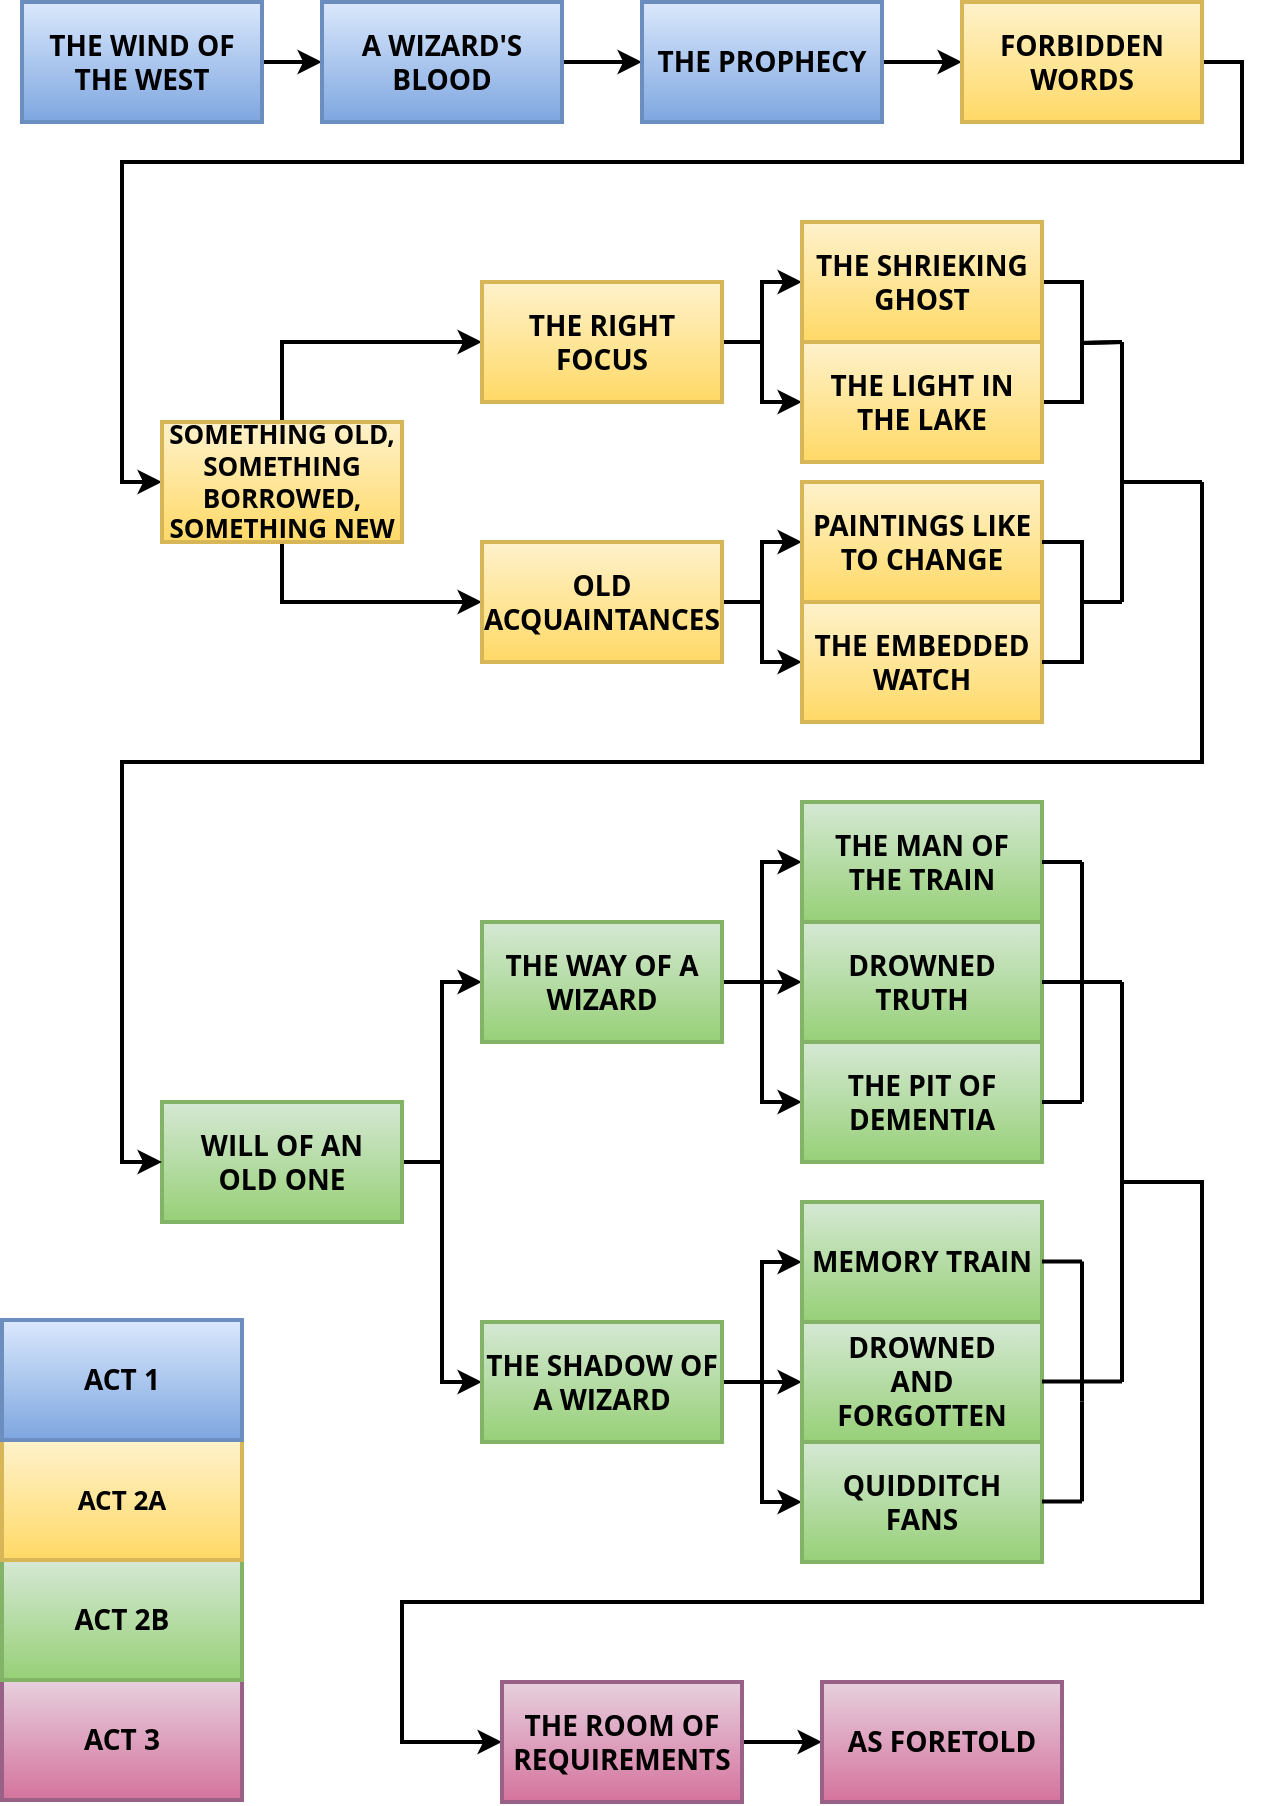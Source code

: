 <mxfile version="13.10.4" type="device"><diagram id="JGCUYR5OG9G4-zj4IdAS" name="Page-1"><mxGraphModel dx="1240" dy="689" grid="1" gridSize="10" guides="1" tooltips="1" connect="1" arrows="1" fold="1" page="1" pageScale="1" pageWidth="1100" pageHeight="1700" math="0" shadow="0"><root><mxCell id="0"/><mxCell id="1" parent="0"/><mxCell id="0AErp8EZHtYj6ACDeIm1-27" style="edgeStyle=orthogonalEdgeStyle;rounded=0;orthogonalLoop=1;jettySize=auto;html=1;exitX=1;exitY=0.5;exitDx=0;exitDy=0;entryX=0;entryY=0.5;entryDx=0;entryDy=0;strokeWidth=2;" parent="1" source="0AErp8EZHtYj6ACDeIm1-1" target="0AErp8EZHtYj6ACDeIm1-5" edge="1"><mxGeometry relative="1" as="geometry"/></mxCell><mxCell id="0AErp8EZHtYj6ACDeIm1-1" value="&lt;font face=&quot;Open Sans&quot; size=&quot;1&quot;&gt;&lt;b style=&quot;font-size: 14px&quot;&gt;THE WIND OF THE WEST&lt;/b&gt;&lt;/font&gt;" style="rounded=0;whiteSpace=wrap;html=1;strokeWidth=2;gradientColor=#7ea6e0;fillColor=#dae8fc;strokeColor=#6c8ebf;" parent="1" vertex="1"><mxGeometry x="50" y="1" width="120" height="60" as="geometry"/></mxCell><mxCell id="0AErp8EZHtYj6ACDeIm1-28" style="edgeStyle=orthogonalEdgeStyle;rounded=0;orthogonalLoop=1;jettySize=auto;html=1;exitX=1;exitY=0.5;exitDx=0;exitDy=0;entryX=0;entryY=0.5;entryDx=0;entryDy=0;strokeWidth=2;" parent="1" source="0AErp8EZHtYj6ACDeIm1-5" target="0AErp8EZHtYj6ACDeIm1-6" edge="1"><mxGeometry relative="1" as="geometry"/></mxCell><mxCell id="0AErp8EZHtYj6ACDeIm1-5" value="&lt;font face=&quot;Open Sans&quot; size=&quot;1&quot;&gt;&lt;b style=&quot;font-size: 14px&quot;&gt;A WIZARD'S BLOOD&lt;/b&gt;&lt;/font&gt;" style="rounded=0;whiteSpace=wrap;html=1;strokeWidth=2;gradientColor=#7ea6e0;fillColor=#dae8fc;strokeColor=#6c8ebf;" parent="1" vertex="1"><mxGeometry x="200" y="1" width="120" height="60" as="geometry"/></mxCell><mxCell id="0AErp8EZHtYj6ACDeIm1-29" style="edgeStyle=orthogonalEdgeStyle;rounded=0;orthogonalLoop=1;jettySize=auto;html=1;exitX=1;exitY=0.5;exitDx=0;exitDy=0;entryX=0;entryY=0.5;entryDx=0;entryDy=0;strokeWidth=2;" parent="1" source="0AErp8EZHtYj6ACDeIm1-6" target="0AErp8EZHtYj6ACDeIm1-7" edge="1"><mxGeometry relative="1" as="geometry"/></mxCell><mxCell id="0AErp8EZHtYj6ACDeIm1-6" value="&lt;font face=&quot;Open Sans&quot;&gt;&lt;span style=&quot;font-size: 14px&quot;&gt;&lt;b&gt;THE PROPHECY&lt;br&gt;&lt;/b&gt;&lt;/span&gt;&lt;/font&gt;" style="rounded=0;whiteSpace=wrap;html=1;strokeWidth=2;gradientColor=#7ea6e0;fillColor=#dae8fc;strokeColor=#6c8ebf;" parent="1" vertex="1"><mxGeometry x="360" y="1" width="120" height="60" as="geometry"/></mxCell><mxCell id="0AErp8EZHtYj6ACDeIm1-30" style="edgeStyle=orthogonalEdgeStyle;rounded=0;orthogonalLoop=1;jettySize=auto;html=1;exitX=1;exitY=0.5;exitDx=0;exitDy=0;entryX=0;entryY=0.5;entryDx=0;entryDy=0;strokeWidth=2;" parent="1" source="0AErp8EZHtYj6ACDeIm1-7" target="0AErp8EZHtYj6ACDeIm1-8" edge="1"><mxGeometry relative="1" as="geometry"><Array as="points"><mxPoint x="660" y="31"/><mxPoint x="660" y="81"/><mxPoint x="100" y="81"/><mxPoint x="100" y="241"/></Array></mxGeometry></mxCell><mxCell id="0AErp8EZHtYj6ACDeIm1-7" value="&lt;font face=&quot;Open Sans&quot;&gt;&lt;span style=&quot;font-size: 14px&quot;&gt;&lt;b&gt;FORBIDDEN WORDS&lt;br&gt;&lt;/b&gt;&lt;/span&gt;&lt;/font&gt;" style="rounded=0;whiteSpace=wrap;html=1;strokeWidth=2;gradientColor=#ffd966;fillColor=#fff2cc;strokeColor=#d6b656;" parent="1" vertex="1"><mxGeometry x="520" y="1" width="120" height="60" as="geometry"/></mxCell><mxCell id="0AErp8EZHtYj6ACDeIm1-33" style="edgeStyle=orthogonalEdgeStyle;rounded=0;orthogonalLoop=1;jettySize=auto;html=1;exitX=0.5;exitY=0;exitDx=0;exitDy=0;entryX=0;entryY=0.5;entryDx=0;entryDy=0;strokeWidth=2;" parent="1" source="0AErp8EZHtYj6ACDeIm1-8" target="0AErp8EZHtYj6ACDeIm1-9" edge="1"><mxGeometry relative="1" as="geometry"/></mxCell><mxCell id="0AErp8EZHtYj6ACDeIm1-34" style="edgeStyle=orthogonalEdgeStyle;rounded=0;orthogonalLoop=1;jettySize=auto;html=1;exitX=0.5;exitY=1;exitDx=0;exitDy=0;entryX=0;entryY=0.5;entryDx=0;entryDy=0;strokeWidth=2;" parent="1" source="0AErp8EZHtYj6ACDeIm1-8" target="0AErp8EZHtYj6ACDeIm1-12" edge="1"><mxGeometry relative="1" as="geometry"/></mxCell><mxCell id="0AErp8EZHtYj6ACDeIm1-8" value="&lt;font face=&quot;Open Sans&quot;&gt;&lt;b&gt;&lt;font style=&quot;font-size: 13px&quot;&gt;SOMETHING OLD, SOMETHING BORROWED, SOMETHING NEW&lt;/font&gt;&lt;br&gt;&lt;/b&gt;&lt;/font&gt;" style="rounded=0;whiteSpace=wrap;html=1;strokeWidth=2;gradientColor=#ffd966;fillColor=#fff2cc;strokeColor=#d6b656;" parent="1" vertex="1"><mxGeometry x="120" y="211" width="120" height="60" as="geometry"/></mxCell><mxCell id="0AErp8EZHtYj6ACDeIm1-36" style="edgeStyle=orthogonalEdgeStyle;rounded=0;orthogonalLoop=1;jettySize=auto;html=1;exitX=1;exitY=0.5;exitDx=0;exitDy=0;entryX=0;entryY=0.5;entryDx=0;entryDy=0;strokeWidth=2;" parent="1" source="0AErp8EZHtYj6ACDeIm1-9" target="0AErp8EZHtYj6ACDeIm1-10" edge="1"><mxGeometry relative="1" as="geometry"/></mxCell><mxCell id="0AErp8EZHtYj6ACDeIm1-37" style="edgeStyle=orthogonalEdgeStyle;rounded=0;orthogonalLoop=1;jettySize=auto;html=1;exitX=1;exitY=0.5;exitDx=0;exitDy=0;entryX=0;entryY=0.5;entryDx=0;entryDy=0;strokeWidth=2;" parent="1" source="0AErp8EZHtYj6ACDeIm1-9" target="0AErp8EZHtYj6ACDeIm1-11" edge="1"><mxGeometry relative="1" as="geometry"/></mxCell><mxCell id="0AErp8EZHtYj6ACDeIm1-9" value="&lt;font face=&quot;Open Sans&quot; size=&quot;1&quot;&gt;&lt;b style=&quot;font-size: 14px&quot;&gt;THE RIGHT FOCUS&lt;/b&gt;&lt;/font&gt;" style="rounded=0;whiteSpace=wrap;html=1;strokeWidth=2;gradientColor=#ffd966;fillColor=#fff2cc;strokeColor=#d6b656;" parent="1" vertex="1"><mxGeometry x="280" y="141" width="120" height="60" as="geometry"/></mxCell><mxCell id="0AErp8EZHtYj6ACDeIm1-43" style="edgeStyle=orthogonalEdgeStyle;rounded=0;orthogonalLoop=1;jettySize=auto;html=1;exitX=1;exitY=0.5;exitDx=0;exitDy=0;endArrow=none;endFill=0;strokeWidth=2;" parent="1" source="0AErp8EZHtYj6ACDeIm1-10" edge="1"><mxGeometry relative="1" as="geometry"><mxPoint x="600" y="171" as="targetPoint"/></mxGeometry></mxCell><mxCell id="0AErp8EZHtYj6ACDeIm1-10" value="&lt;font face=&quot;Open Sans&quot; size=&quot;1&quot;&gt;&lt;b style=&quot;font-size: 14px&quot;&gt;THE SHRIEKING&lt;br&gt;GHOST&lt;br&gt;&lt;/b&gt;&lt;/font&gt;" style="rounded=0;whiteSpace=wrap;html=1;strokeWidth=2;gradientColor=#ffd966;fillColor=#fff2cc;strokeColor=#d6b656;" parent="1" vertex="1"><mxGeometry x="440" y="111" width="120" height="60" as="geometry"/></mxCell><mxCell id="0AErp8EZHtYj6ACDeIm1-44" style="edgeStyle=orthogonalEdgeStyle;rounded=0;orthogonalLoop=1;jettySize=auto;html=1;exitX=1;exitY=0.5;exitDx=0;exitDy=0;endArrow=none;endFill=0;strokeWidth=2;" parent="1" source="0AErp8EZHtYj6ACDeIm1-11" edge="1"><mxGeometry relative="1" as="geometry"><mxPoint x="600" y="171" as="targetPoint"/></mxGeometry></mxCell><mxCell id="0AErp8EZHtYj6ACDeIm1-11" value="&lt;font face=&quot;Open Sans&quot; size=&quot;1&quot;&gt;&lt;b style=&quot;font-size: 14px&quot;&gt;THE LIGHT IN THE LAKE&lt;br&gt;&lt;/b&gt;&lt;/font&gt;" style="rounded=0;whiteSpace=wrap;html=1;strokeWidth=2;gradientColor=#ffd966;fillColor=#fff2cc;strokeColor=#d6b656;" parent="1" vertex="1"><mxGeometry x="440" y="171" width="120" height="60" as="geometry"/></mxCell><mxCell id="0AErp8EZHtYj6ACDeIm1-38" style="edgeStyle=orthogonalEdgeStyle;rounded=0;orthogonalLoop=1;jettySize=auto;html=1;exitX=1;exitY=0.5;exitDx=0;exitDy=0;entryX=0;entryY=0.5;entryDx=0;entryDy=0;strokeWidth=2;" parent="1" source="0AErp8EZHtYj6ACDeIm1-12" target="0AErp8EZHtYj6ACDeIm1-13" edge="1"><mxGeometry relative="1" as="geometry"/></mxCell><mxCell id="0AErp8EZHtYj6ACDeIm1-39" style="edgeStyle=orthogonalEdgeStyle;rounded=0;orthogonalLoop=1;jettySize=auto;html=1;exitX=1;exitY=0.5;exitDx=0;exitDy=0;entryX=0;entryY=0.5;entryDx=0;entryDy=0;strokeWidth=2;" parent="1" source="0AErp8EZHtYj6ACDeIm1-12" target="0AErp8EZHtYj6ACDeIm1-14" edge="1"><mxGeometry relative="1" as="geometry"/></mxCell><mxCell id="0AErp8EZHtYj6ACDeIm1-12" value="&lt;font face=&quot;Open Sans&quot; size=&quot;1&quot;&gt;&lt;b style=&quot;font-size: 14px&quot;&gt;OLD ACQUAINTANCES&lt;br&gt;&lt;/b&gt;&lt;/font&gt;" style="rounded=0;whiteSpace=wrap;html=1;strokeWidth=2;gradientColor=#ffd966;fillColor=#fff2cc;strokeColor=#d6b656;" parent="1" vertex="1"><mxGeometry x="280" y="271" width="120" height="60" as="geometry"/></mxCell><mxCell id="0AErp8EZHtYj6ACDeIm1-13" value="&lt;font face=&quot;Open Sans&quot; size=&quot;1&quot;&gt;&lt;b style=&quot;font-size: 14px&quot;&gt;PAINTINGS LIKE TO CHANGE&lt;/b&gt;&lt;/font&gt;" style="rounded=0;whiteSpace=wrap;html=1;strokeWidth=2;gradientColor=#ffd966;fillColor=#fff2cc;strokeColor=#d6b656;" parent="1" vertex="1"><mxGeometry x="440" y="241" width="120" height="60" as="geometry"/></mxCell><mxCell id="0AErp8EZHtYj6ACDeIm1-14" value="&lt;font face=&quot;Open Sans&quot;&gt;&lt;span style=&quot;font-size: 14px&quot;&gt;&lt;b&gt;THE EMBEDDED WATCH&lt;/b&gt;&lt;/span&gt;&lt;/font&gt;" style="rounded=0;whiteSpace=wrap;html=1;strokeWidth=2;gradientColor=#ffd966;fillColor=#fff2cc;strokeColor=#d6b656;" parent="1" vertex="1"><mxGeometry x="440" y="301" width="120" height="60" as="geometry"/></mxCell><mxCell id="0AErp8EZHtYj6ACDeIm1-49" style="edgeStyle=orthogonalEdgeStyle;rounded=0;orthogonalLoop=1;jettySize=auto;html=1;exitX=1;exitY=0.5;exitDx=0;exitDy=0;entryX=0;entryY=0.5;entryDx=0;entryDy=0;endArrow=classic;endFill=1;strokeWidth=2;" parent="1" source="0AErp8EZHtYj6ACDeIm1-15" target="0AErp8EZHtYj6ACDeIm1-16" edge="1"><mxGeometry relative="1" as="geometry"/></mxCell><mxCell id="0AErp8EZHtYj6ACDeIm1-50" style="edgeStyle=orthogonalEdgeStyle;rounded=0;orthogonalLoop=1;jettySize=auto;html=1;exitX=1;exitY=0.5;exitDx=0;exitDy=0;entryX=0;entryY=0.5;entryDx=0;entryDy=0;endArrow=classic;endFill=1;strokeWidth=2;" parent="1" source="0AErp8EZHtYj6ACDeIm1-15" target="0AErp8EZHtYj6ACDeIm1-20" edge="1"><mxGeometry relative="1" as="geometry"/></mxCell><mxCell id="0AErp8EZHtYj6ACDeIm1-15" value="&lt;font face=&quot;Open Sans&quot; size=&quot;1&quot;&gt;&lt;b style=&quot;font-size: 14px&quot;&gt;WILL OF AN &lt;br&gt;OLD ONE&lt;br&gt;&lt;/b&gt;&lt;/font&gt;" style="rounded=0;whiteSpace=wrap;html=1;strokeWidth=2;gradientColor=#97d077;fillColor=#d5e8d4;strokeColor=#82b366;" parent="1" vertex="1"><mxGeometry x="120" y="551" width="120" height="60" as="geometry"/></mxCell><mxCell id="0AErp8EZHtYj6ACDeIm1-51" style="edgeStyle=orthogonalEdgeStyle;rounded=0;orthogonalLoop=1;jettySize=auto;html=1;exitX=1;exitY=0.5;exitDx=0;exitDy=0;entryX=0;entryY=0.5;entryDx=0;entryDy=0;endArrow=classic;endFill=1;strokeWidth=2;" parent="1" source="0AErp8EZHtYj6ACDeIm1-16" target="0AErp8EZHtYj6ACDeIm1-17" edge="1"><mxGeometry relative="1" as="geometry"/></mxCell><mxCell id="0AErp8EZHtYj6ACDeIm1-52" style="edgeStyle=orthogonalEdgeStyle;rounded=0;orthogonalLoop=1;jettySize=auto;html=1;exitX=1;exitY=0.5;exitDx=0;exitDy=0;entryX=0;entryY=0.5;entryDx=0;entryDy=0;endArrow=classic;endFill=1;strokeWidth=2;" parent="1" source="0AErp8EZHtYj6ACDeIm1-16" target="0AErp8EZHtYj6ACDeIm1-19" edge="1"><mxGeometry relative="1" as="geometry"/></mxCell><mxCell id="0AErp8EZHtYj6ACDeIm1-53" style="edgeStyle=orthogonalEdgeStyle;rounded=0;orthogonalLoop=1;jettySize=auto;html=1;exitX=1;exitY=0.5;exitDx=0;exitDy=0;entryX=0;entryY=0.5;entryDx=0;entryDy=0;endArrow=classic;endFill=1;strokeWidth=2;" parent="1" source="0AErp8EZHtYj6ACDeIm1-16" target="0AErp8EZHtYj6ACDeIm1-18" edge="1"><mxGeometry relative="1" as="geometry"/></mxCell><mxCell id="0AErp8EZHtYj6ACDeIm1-16" value="&lt;font face=&quot;Open Sans&quot; size=&quot;1&quot;&gt;&lt;b style=&quot;font-size: 14px&quot;&gt;THE WAY OF A WIZARD&lt;br&gt;&lt;/b&gt;&lt;/font&gt;" style="rounded=0;whiteSpace=wrap;html=1;strokeWidth=2;gradientColor=#97d077;fillColor=#d5e8d4;strokeColor=#82b366;" parent="1" vertex="1"><mxGeometry x="280" y="461" width="120" height="60" as="geometry"/></mxCell><mxCell id="0AErp8EZHtYj6ACDeIm1-17" value="&lt;font face=&quot;Open Sans&quot; size=&quot;1&quot;&gt;&lt;b style=&quot;font-size: 14px&quot;&gt;THE MAN OF&lt;br&gt;THE TRAIN&lt;br&gt;&lt;/b&gt;&lt;/font&gt;" style="rounded=0;whiteSpace=wrap;html=1;strokeWidth=2;gradientColor=#97d077;fillColor=#d5e8d4;strokeColor=#82b366;" parent="1" vertex="1"><mxGeometry x="440" y="401" width="120" height="60" as="geometry"/></mxCell><mxCell id="0AErp8EZHtYj6ACDeIm1-18" value="&lt;font face=&quot;Open Sans&quot; size=&quot;1&quot;&gt;&lt;b style=&quot;font-size: 14px&quot;&gt;DROWNED&lt;br&gt;TRUTH&lt;br&gt;&lt;/b&gt;&lt;/font&gt;" style="rounded=0;whiteSpace=wrap;html=1;strokeWidth=2;gradientColor=#97d077;fillColor=#d5e8d4;strokeColor=#82b366;" parent="1" vertex="1"><mxGeometry x="440" y="461" width="120" height="60" as="geometry"/></mxCell><mxCell id="0AErp8EZHtYj6ACDeIm1-71" style="edgeStyle=orthogonalEdgeStyle;rounded=0;orthogonalLoop=1;jettySize=auto;html=1;endArrow=classic;endFill=1;entryX=0;entryY=0.5;entryDx=0;entryDy=0;strokeWidth=2;" parent="1" target="0AErp8EZHtYj6ACDeIm1-24" edge="1"><mxGeometry relative="1" as="geometry"><mxPoint x="680" y="566" as="targetPoint"/><mxPoint x="600" y="591" as="sourcePoint"/><Array as="points"><mxPoint x="640" y="591"/><mxPoint x="640" y="801"/><mxPoint x="240" y="801"/><mxPoint x="240" y="871"/></Array></mxGeometry></mxCell><mxCell id="0AErp8EZHtYj6ACDeIm1-19" value="&lt;font face=&quot;Open Sans&quot; size=&quot;1&quot;&gt;&lt;b style=&quot;font-size: 14px&quot;&gt;THE PIT OF DEMENTIA&lt;br&gt;&lt;/b&gt;&lt;/font&gt;" style="rounded=0;whiteSpace=wrap;html=1;strokeWidth=2;gradientColor=#97d077;fillColor=#d5e8d4;strokeColor=#82b366;" parent="1" vertex="1"><mxGeometry x="440" y="521" width="120" height="60" as="geometry"/></mxCell><mxCell id="0AErp8EZHtYj6ACDeIm1-54" style="edgeStyle=orthogonalEdgeStyle;rounded=0;orthogonalLoop=1;jettySize=auto;html=1;exitX=1;exitY=0.5;exitDx=0;exitDy=0;entryX=0;entryY=0.5;entryDx=0;entryDy=0;endArrow=classic;endFill=1;strokeWidth=2;" parent="1" source="0AErp8EZHtYj6ACDeIm1-20" target="0AErp8EZHtYj6ACDeIm1-21" edge="1"><mxGeometry relative="1" as="geometry"/></mxCell><mxCell id="0AErp8EZHtYj6ACDeIm1-55" style="edgeStyle=orthogonalEdgeStyle;rounded=0;orthogonalLoop=1;jettySize=auto;html=1;exitX=1;exitY=0.5;exitDx=0;exitDy=0;entryX=0;entryY=0.5;entryDx=0;entryDy=0;endArrow=classic;endFill=1;strokeWidth=2;" parent="1" source="0AErp8EZHtYj6ACDeIm1-20" target="0AErp8EZHtYj6ACDeIm1-23" edge="1"><mxGeometry relative="1" as="geometry"/></mxCell><mxCell id="0AErp8EZHtYj6ACDeIm1-56" style="edgeStyle=orthogonalEdgeStyle;rounded=0;orthogonalLoop=1;jettySize=auto;html=1;exitX=1;exitY=0.5;exitDx=0;exitDy=0;entryX=0;entryY=0.5;entryDx=0;entryDy=0;endArrow=classic;endFill=1;strokeWidth=2;" parent="1" source="0AErp8EZHtYj6ACDeIm1-20" target="0AErp8EZHtYj6ACDeIm1-22" edge="1"><mxGeometry relative="1" as="geometry"/></mxCell><mxCell id="0AErp8EZHtYj6ACDeIm1-20" value="&lt;font face=&quot;Open Sans&quot; size=&quot;1&quot;&gt;&lt;b style=&quot;font-size: 14px&quot;&gt;THE SHADOW OF A WIZARD&lt;br&gt;&lt;/b&gt;&lt;/font&gt;" style="rounded=0;whiteSpace=wrap;html=1;strokeWidth=2;gradientColor=#97d077;fillColor=#d5e8d4;strokeColor=#82b366;" parent="1" vertex="1"><mxGeometry x="280" y="661" width="120" height="60" as="geometry"/></mxCell><mxCell id="0AErp8EZHtYj6ACDeIm1-21" value="&lt;font face=&quot;Open Sans&quot; size=&quot;1&quot;&gt;&lt;b style=&quot;font-size: 14px&quot;&gt;MEMORY TRAIN&lt;br&gt;&lt;/b&gt;&lt;/font&gt;" style="rounded=0;whiteSpace=wrap;html=1;strokeWidth=2;gradientColor=#97d077;fillColor=#d5e8d4;strokeColor=#82b366;" parent="1" vertex="1"><mxGeometry x="440" y="601" width="120" height="60" as="geometry"/></mxCell><mxCell id="0AErp8EZHtYj6ACDeIm1-22" value="&lt;font face=&quot;Open Sans&quot; size=&quot;1&quot;&gt;&lt;b style=&quot;font-size: 14px&quot;&gt;DROWNED&lt;br&gt;AND FORGOTTEN&lt;br&gt;&lt;/b&gt;&lt;/font&gt;" style="rounded=0;whiteSpace=wrap;html=1;strokeWidth=2;gradientColor=#97d077;fillColor=#d5e8d4;strokeColor=#82b366;" parent="1" vertex="1"><mxGeometry x="440" y="661" width="120" height="60" as="geometry"/></mxCell><mxCell id="0AErp8EZHtYj6ACDeIm1-23" value="&lt;font face=&quot;Open Sans&quot; size=&quot;1&quot;&gt;&lt;b style=&quot;font-size: 14px&quot;&gt;QUIDDITCH FANS&lt;br&gt;&lt;/b&gt;&lt;/font&gt;" style="rounded=0;whiteSpace=wrap;html=1;strokeWidth=2;gradientColor=#97d077;fillColor=#d5e8d4;strokeColor=#82b366;" parent="1" vertex="1"><mxGeometry x="440" y="721" width="120" height="60" as="geometry"/></mxCell><mxCell id="0AErp8EZHtYj6ACDeIm1-72" style="edgeStyle=orthogonalEdgeStyle;rounded=0;orthogonalLoop=1;jettySize=auto;html=1;exitX=1;exitY=0.5;exitDx=0;exitDy=0;entryX=0;entryY=0.5;entryDx=0;entryDy=0;endArrow=classic;endFill=1;strokeWidth=2;" parent="1" source="0AErp8EZHtYj6ACDeIm1-24" target="0AErp8EZHtYj6ACDeIm1-25" edge="1"><mxGeometry relative="1" as="geometry"/></mxCell><mxCell id="0AErp8EZHtYj6ACDeIm1-24" value="&lt;font face=&quot;Open Sans&quot; size=&quot;1&quot;&gt;&lt;b style=&quot;font-size: 14px&quot;&gt;THE ROOM OF REQUIREMENTS&lt;br&gt;&lt;/b&gt;&lt;/font&gt;" style="rounded=0;whiteSpace=wrap;html=1;strokeWidth=2;gradientColor=#d5739d;fillColor=#e6d0de;strokeColor=#996185;" parent="1" vertex="1"><mxGeometry x="290" y="841" width="120" height="60" as="geometry"/></mxCell><mxCell id="0AErp8EZHtYj6ACDeIm1-25" value="&lt;font face=&quot;Open Sans&quot; size=&quot;1&quot;&gt;&lt;b style=&quot;font-size: 14px&quot;&gt;AS FORETOLD&lt;br&gt;&lt;/b&gt;&lt;/font&gt;" style="rounded=0;whiteSpace=wrap;html=1;strokeWidth=2;gradientColor=#d5739d;fillColor=#e6d0de;strokeColor=#996185;" parent="1" vertex="1"><mxGeometry x="450" y="841" width="120" height="60" as="geometry"/></mxCell><mxCell id="0AErp8EZHtYj6ACDeIm1-40" value="" style="endArrow=classic;html=1;entryX=0;entryY=0.5;entryDx=0;entryDy=0;rounded=0;strokeWidth=2;" parent="1" target="0AErp8EZHtYj6ACDeIm1-15" edge="1"><mxGeometry width="50" height="50" relative="1" as="geometry"><mxPoint x="640" y="241" as="sourcePoint"/><mxPoint x="690" y="191" as="targetPoint"/><Array as="points"><mxPoint x="640" y="381"/><mxPoint x="100" y="381"/><mxPoint x="100" y="581"/></Array></mxGeometry></mxCell><mxCell id="0AErp8EZHtYj6ACDeIm1-45" style="edgeStyle=orthogonalEdgeStyle;rounded=0;orthogonalLoop=1;jettySize=auto;html=1;exitX=1;exitY=0.5;exitDx=0;exitDy=0;endArrow=none;endFill=0;strokeWidth=2;" parent="1" edge="1"><mxGeometry relative="1" as="geometry"><mxPoint x="600" y="301" as="targetPoint"/><mxPoint x="560" y="271" as="sourcePoint"/><Array as="points"><mxPoint x="580" y="271"/><mxPoint x="580" y="301"/></Array></mxGeometry></mxCell><mxCell id="0AErp8EZHtYj6ACDeIm1-46" style="edgeStyle=orthogonalEdgeStyle;rounded=0;orthogonalLoop=1;jettySize=auto;html=1;exitX=1;exitY=0.5;exitDx=0;exitDy=0;endArrow=none;endFill=0;strokeWidth=2;" parent="1" edge="1"><mxGeometry relative="1" as="geometry"><mxPoint x="600" y="301" as="targetPoint"/><mxPoint x="560" y="331" as="sourcePoint"/><Array as="points"><mxPoint x="580" y="331"/><mxPoint x="580" y="301"/></Array></mxGeometry></mxCell><mxCell id="0AErp8EZHtYj6ACDeIm1-47" value="" style="endArrow=none;html=1;strokeWidth=2;" parent="1" edge="1"><mxGeometry width="50" height="50" relative="1" as="geometry"><mxPoint x="600" y="301" as="sourcePoint"/><mxPoint x="600" y="171" as="targetPoint"/></mxGeometry></mxCell><mxCell id="0AErp8EZHtYj6ACDeIm1-48" value="" style="endArrow=none;html=1;strokeWidth=2;" parent="1" edge="1"><mxGeometry width="50" height="50" relative="1" as="geometry"><mxPoint x="600" y="241" as="sourcePoint"/><mxPoint x="640" y="241" as="targetPoint"/></mxGeometry></mxCell><mxCell id="0AErp8EZHtYj6ACDeIm1-57" value="" style="endArrow=none;html=1;exitX=1;exitY=0.5;exitDx=0;exitDy=0;strokeWidth=2;" parent="1" source="0AErp8EZHtYj6ACDeIm1-17" edge="1"><mxGeometry width="50" height="50" relative="1" as="geometry"><mxPoint x="420" y="591" as="sourcePoint"/><mxPoint x="580" y="431" as="targetPoint"/></mxGeometry></mxCell><mxCell id="0AErp8EZHtYj6ACDeIm1-58" value="" style="endArrow=none;html=1;strokeWidth=2;" parent="1" edge="1"><mxGeometry width="50" height="50" relative="1" as="geometry"><mxPoint x="580" y="501" as="sourcePoint"/><mxPoint x="580" y="431" as="targetPoint"/></mxGeometry></mxCell><mxCell id="0AErp8EZHtYj6ACDeIm1-60" value="" style="endArrow=none;html=1;strokeWidth=2;" parent="1" edge="1"><mxGeometry width="50" height="50" relative="1" as="geometry"><mxPoint x="580" y="551" as="sourcePoint"/><mxPoint x="580" y="501" as="targetPoint"/></mxGeometry></mxCell><mxCell id="0AErp8EZHtYj6ACDeIm1-61" value="" style="endArrow=none;html=1;exitX=1;exitY=0.5;exitDx=0;exitDy=0;strokeWidth=2;" parent="1" source="0AErp8EZHtYj6ACDeIm1-19" edge="1"><mxGeometry width="50" height="50" relative="1" as="geometry"><mxPoint x="420" y="461" as="sourcePoint"/><mxPoint x="580" y="551" as="targetPoint"/></mxGeometry></mxCell><mxCell id="0AErp8EZHtYj6ACDeIm1-62" value="" style="endArrow=none;html=1;entryX=1;entryY=0.5;entryDx=0;entryDy=0;strokeWidth=2;" parent="1" target="0AErp8EZHtYj6ACDeIm1-18" edge="1"><mxGeometry width="50" height="50" relative="1" as="geometry"><mxPoint x="600" y="491" as="sourcePoint"/><mxPoint x="470" y="411" as="targetPoint"/></mxGeometry></mxCell><mxCell id="0AErp8EZHtYj6ACDeIm1-63" value="" style="endArrow=none;html=1;exitX=1;exitY=0.5;exitDx=0;exitDy=0;strokeWidth=2;" parent="1" edge="1"><mxGeometry width="50" height="50" relative="1" as="geometry"><mxPoint x="560" y="630.71" as="sourcePoint"/><mxPoint x="580" y="630.71" as="targetPoint"/></mxGeometry></mxCell><mxCell id="0AErp8EZHtYj6ACDeIm1-64" value="" style="endArrow=none;html=1;strokeWidth=2;" parent="1" edge="1"><mxGeometry width="50" height="50" relative="1" as="geometry"><mxPoint x="580" y="700.71" as="sourcePoint"/><mxPoint x="580" y="630.71" as="targetPoint"/></mxGeometry></mxCell><mxCell id="0AErp8EZHtYj6ACDeIm1-65" value="" style="endArrow=none;html=1;strokeWidth=2;" parent="1" edge="1"><mxGeometry width="50" height="50" relative="1" as="geometry"><mxPoint x="580" y="750.71" as="sourcePoint"/><mxPoint x="580" y="700.71" as="targetPoint"/></mxGeometry></mxCell><mxCell id="0AErp8EZHtYj6ACDeIm1-66" value="" style="endArrow=none;html=1;exitX=1;exitY=0.5;exitDx=0;exitDy=0;strokeWidth=2;" parent="1" edge="1"><mxGeometry width="50" height="50" relative="1" as="geometry"><mxPoint x="560" y="750.71" as="sourcePoint"/><mxPoint x="580" y="750.71" as="targetPoint"/></mxGeometry></mxCell><mxCell id="0AErp8EZHtYj6ACDeIm1-67" value="" style="endArrow=none;html=1;entryX=1;entryY=0.5;entryDx=0;entryDy=0;strokeWidth=2;" parent="1" edge="1"><mxGeometry width="50" height="50" relative="1" as="geometry"><mxPoint x="600" y="690.71" as="sourcePoint"/><mxPoint x="560" y="690.71" as="targetPoint"/></mxGeometry></mxCell><mxCell id="0AErp8EZHtYj6ACDeIm1-68" value="" style="endArrow=none;html=1;strokeWidth=2;" parent="1" edge="1"><mxGeometry width="50" height="50" relative="1" as="geometry"><mxPoint x="600" y="691" as="sourcePoint"/><mxPoint x="600" y="491" as="targetPoint"/></mxGeometry></mxCell><mxCell id="CrGAsbwkqQ2FKtgeMAMo-1" value="&lt;font face=&quot;Open Sans&quot; size=&quot;1&quot;&gt;&lt;b style=&quot;font-size: 14px&quot;&gt;ACT 3&lt;br&gt;&lt;/b&gt;&lt;/font&gt;" style="rounded=0;whiteSpace=wrap;html=1;strokeWidth=2;gradientColor=#d5739d;fillColor=#e6d0de;strokeColor=#996185;" vertex="1" parent="1"><mxGeometry x="40" y="840" width="120" height="60" as="geometry"/></mxCell><mxCell id="CrGAsbwkqQ2FKtgeMAMo-2" value="&lt;font face=&quot;Open Sans&quot; size=&quot;1&quot;&gt;&lt;b style=&quot;font-size: 14px&quot;&gt;ACT 2B&lt;br&gt;&lt;/b&gt;&lt;/font&gt;" style="rounded=0;whiteSpace=wrap;html=1;strokeWidth=2;gradientColor=#97d077;fillColor=#d5e8d4;strokeColor=#82b366;" vertex="1" parent="1"><mxGeometry x="40" y="780" width="120" height="60" as="geometry"/></mxCell><mxCell id="CrGAsbwkqQ2FKtgeMAMo-3" value="&lt;font face=&quot;Open Sans&quot;&gt;&lt;b&gt;&lt;font style=&quot;font-size: 13px&quot;&gt;ACT 2A&lt;/font&gt;&lt;br&gt;&lt;/b&gt;&lt;/font&gt;" style="rounded=0;whiteSpace=wrap;html=1;strokeWidth=2;gradientColor=#ffd966;fillColor=#fff2cc;strokeColor=#d6b656;" vertex="1" parent="1"><mxGeometry x="40" y="720" width="120" height="60" as="geometry"/></mxCell><mxCell id="CrGAsbwkqQ2FKtgeMAMo-4" value="&lt;font face=&quot;Open Sans&quot; size=&quot;1&quot;&gt;&lt;b style=&quot;font-size: 14px&quot;&gt;ACT 1&lt;/b&gt;&lt;/font&gt;" style="rounded=0;whiteSpace=wrap;html=1;strokeWidth=2;gradientColor=#7ea6e0;fillColor=#dae8fc;strokeColor=#6c8ebf;" vertex="1" parent="1"><mxGeometry x="40" y="660" width="120" height="60" as="geometry"/></mxCell></root></mxGraphModel></diagram></mxfile>